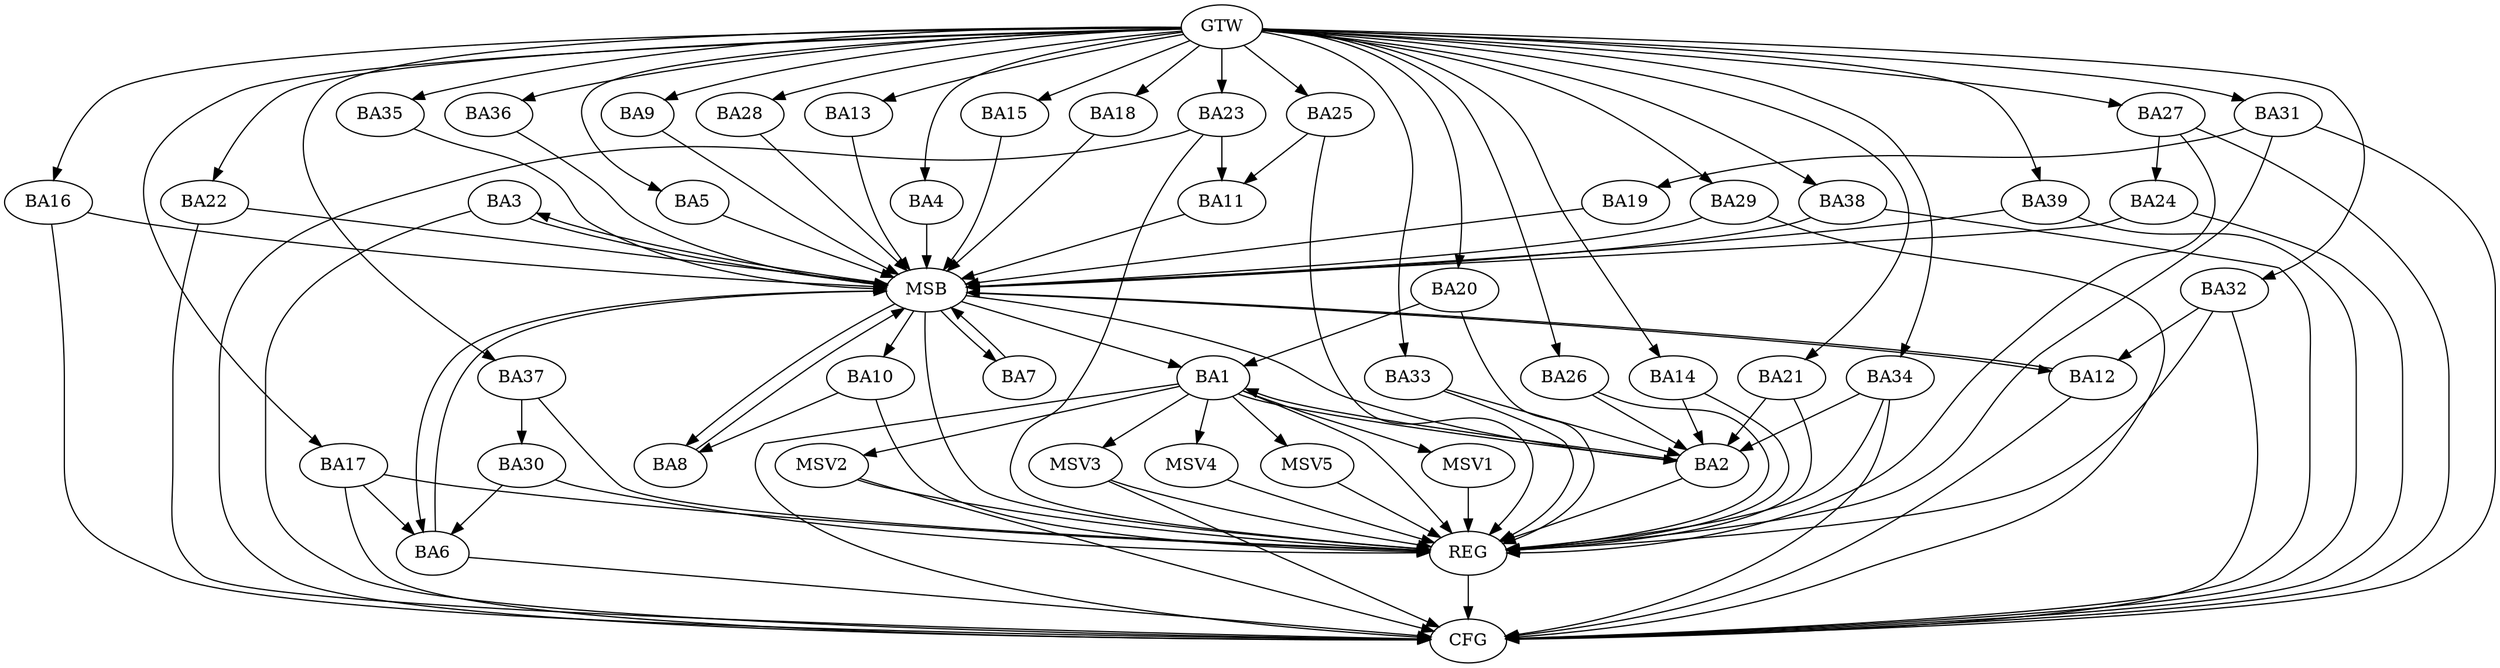 strict digraph G {
  BA1 [ label="BA1" ];
  BA2 [ label="BA2" ];
  BA3 [ label="BA3" ];
  BA4 [ label="BA4" ];
  BA5 [ label="BA5" ];
  BA6 [ label="BA6" ];
  BA7 [ label="BA7" ];
  BA8 [ label="BA8" ];
  BA9 [ label="BA9" ];
  BA10 [ label="BA10" ];
  BA11 [ label="BA11" ];
  BA12 [ label="BA12" ];
  BA13 [ label="BA13" ];
  BA14 [ label="BA14" ];
  BA15 [ label="BA15" ];
  BA16 [ label="BA16" ];
  BA17 [ label="BA17" ];
  BA18 [ label="BA18" ];
  BA19 [ label="BA19" ];
  BA20 [ label="BA20" ];
  BA21 [ label="BA21" ];
  BA22 [ label="BA22" ];
  BA23 [ label="BA23" ];
  BA24 [ label="BA24" ];
  BA25 [ label="BA25" ];
  BA26 [ label="BA26" ];
  BA27 [ label="BA27" ];
  BA28 [ label="BA28" ];
  BA29 [ label="BA29" ];
  BA30 [ label="BA30" ];
  BA31 [ label="BA31" ];
  BA32 [ label="BA32" ];
  BA33 [ label="BA33" ];
  BA34 [ label="BA34" ];
  BA35 [ label="BA35" ];
  BA36 [ label="BA36" ];
  BA37 [ label="BA37" ];
  BA38 [ label="BA38" ];
  BA39 [ label="BA39" ];
  GTW [ label="GTW" ];
  REG [ label="REG" ];
  MSB [ label="MSB" ];
  CFG [ label="CFG" ];
  MSV1 [ label="MSV1" ];
  MSV2 [ label="MSV2" ];
  MSV3 [ label="MSV3" ];
  MSV4 [ label="MSV4" ];
  MSV5 [ label="MSV5" ];
  BA1 -> BA2;
  BA2 -> BA1;
  BA10 -> BA8;
  BA14 -> BA2;
  BA17 -> BA6;
  BA20 -> BA1;
  BA21 -> BA2;
  BA23 -> BA11;
  BA25 -> BA11;
  BA26 -> BA2;
  BA27 -> BA24;
  BA30 -> BA6;
  BA31 -> BA19;
  BA32 -> BA12;
  BA33 -> BA2;
  BA34 -> BA2;
  BA37 -> BA30;
  GTW -> BA4;
  GTW -> BA5;
  GTW -> BA9;
  GTW -> BA13;
  GTW -> BA14;
  GTW -> BA15;
  GTW -> BA16;
  GTW -> BA17;
  GTW -> BA18;
  GTW -> BA20;
  GTW -> BA21;
  GTW -> BA22;
  GTW -> BA23;
  GTW -> BA25;
  GTW -> BA26;
  GTW -> BA27;
  GTW -> BA28;
  GTW -> BA29;
  GTW -> BA31;
  GTW -> BA32;
  GTW -> BA33;
  GTW -> BA34;
  GTW -> BA35;
  GTW -> BA36;
  GTW -> BA37;
  GTW -> BA38;
  GTW -> BA39;
  BA1 -> REG;
  BA2 -> REG;
  BA10 -> REG;
  BA14 -> REG;
  BA17 -> REG;
  BA20 -> REG;
  BA21 -> REG;
  BA23 -> REG;
  BA25 -> REG;
  BA26 -> REG;
  BA27 -> REG;
  BA30 -> REG;
  BA31 -> REG;
  BA32 -> REG;
  BA33 -> REG;
  BA34 -> REG;
  BA37 -> REG;
  BA3 -> MSB;
  MSB -> BA1;
  MSB -> REG;
  BA4 -> MSB;
  MSB -> BA2;
  BA5 -> MSB;
  BA6 -> MSB;
  BA7 -> MSB;
  MSB -> BA3;
  BA8 -> MSB;
  MSB -> BA6;
  BA9 -> MSB;
  BA11 -> MSB;
  BA12 -> MSB;
  BA13 -> MSB;
  BA15 -> MSB;
  MSB -> BA7;
  BA16 -> MSB;
  BA18 -> MSB;
  MSB -> BA10;
  BA19 -> MSB;
  BA22 -> MSB;
  BA24 -> MSB;
  BA28 -> MSB;
  BA29 -> MSB;
  BA35 -> MSB;
  MSB -> BA8;
  BA36 -> MSB;
  MSB -> BA12;
  BA38 -> MSB;
  BA39 -> MSB;
  BA29 -> CFG;
  BA34 -> CFG;
  BA22 -> CFG;
  BA12 -> CFG;
  BA17 -> CFG;
  BA39 -> CFG;
  BA31 -> CFG;
  BA38 -> CFG;
  BA32 -> CFG;
  BA1 -> CFG;
  BA3 -> CFG;
  BA27 -> CFG;
  BA16 -> CFG;
  BA24 -> CFG;
  BA6 -> CFG;
  BA23 -> CFG;
  REG -> CFG;
  BA1 -> MSV1;
  MSV1 -> REG;
  BA1 -> MSV2;
  BA1 -> MSV3;
  BA1 -> MSV4;
  BA1 -> MSV5;
  MSV2 -> REG;
  MSV2 -> CFG;
  MSV3 -> REG;
  MSV3 -> CFG;
  MSV4 -> REG;
  MSV5 -> REG;
}
